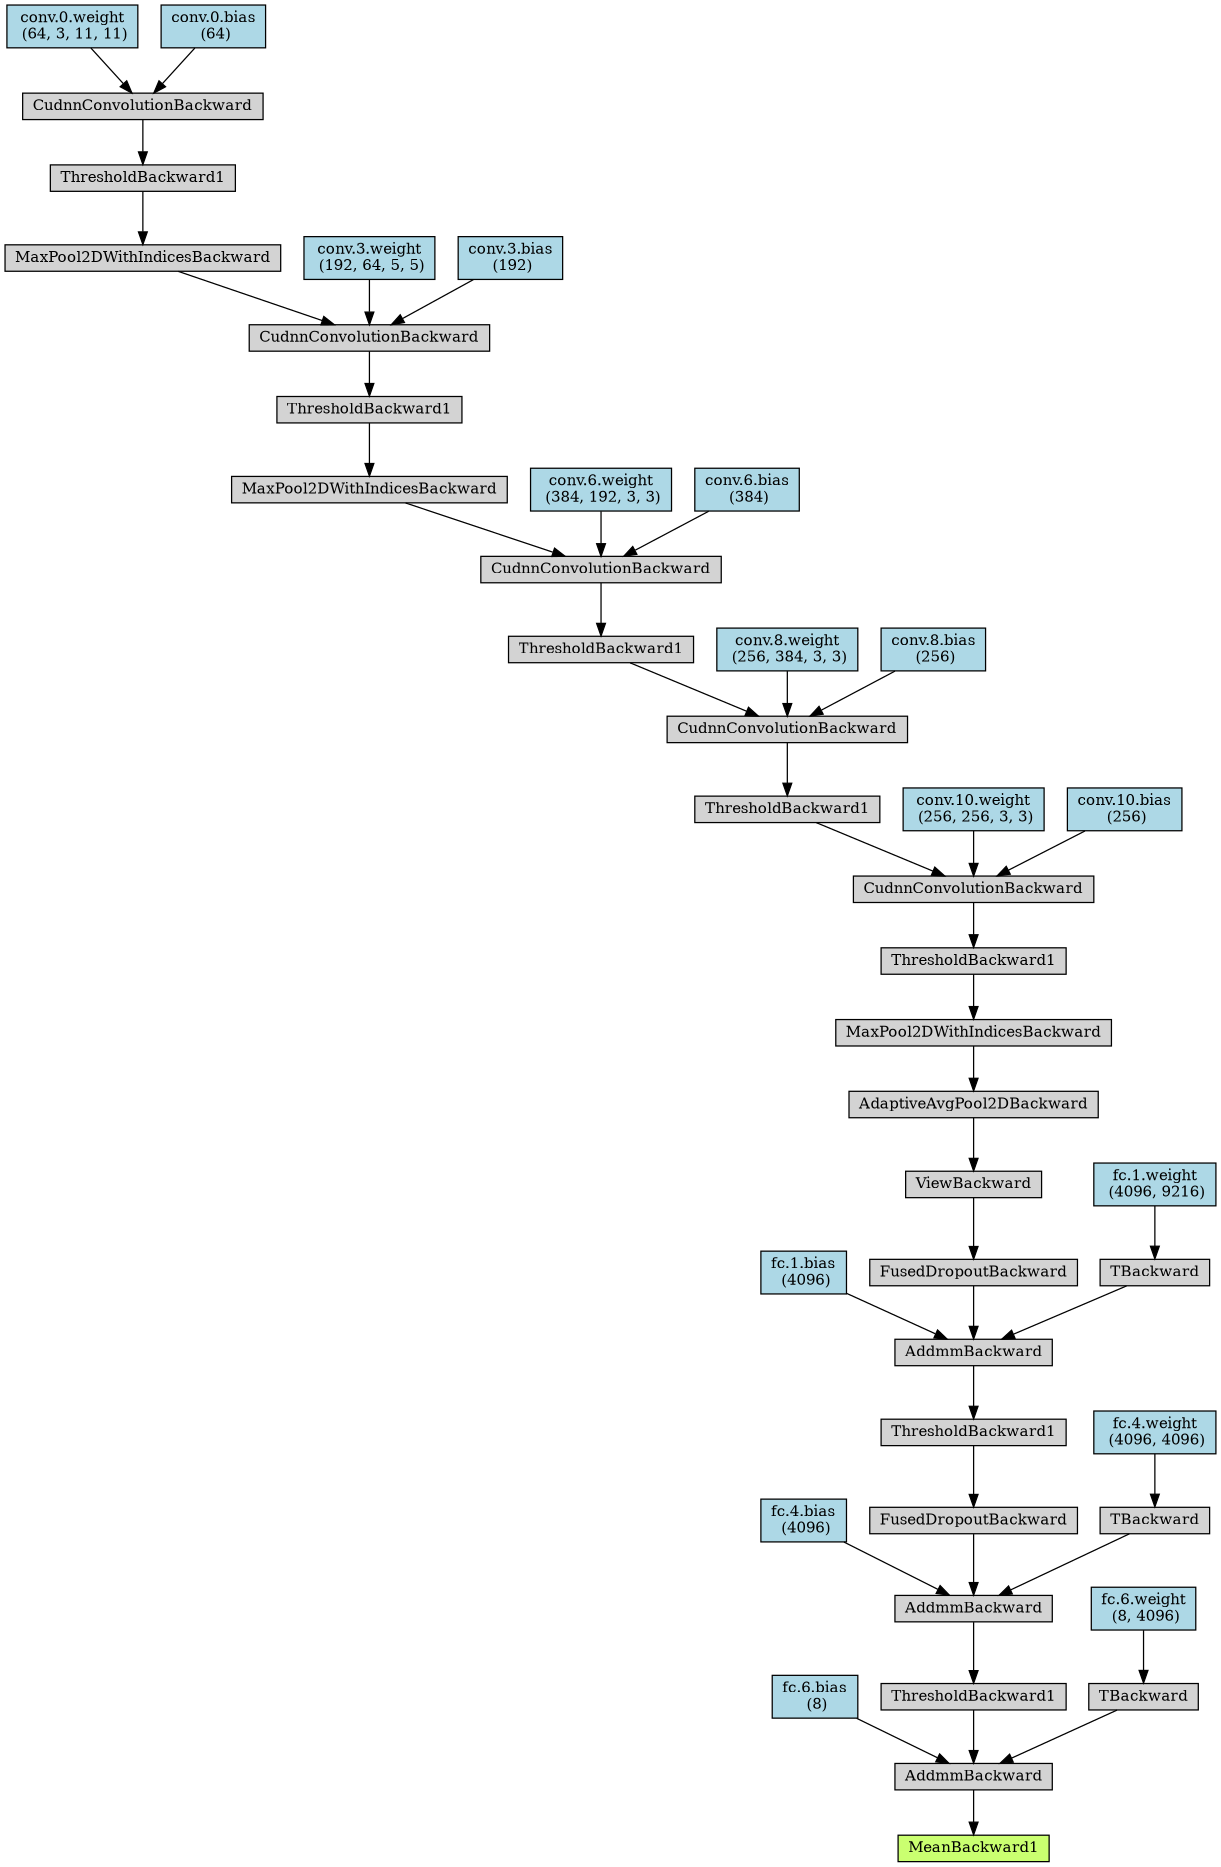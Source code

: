 digraph {
	graph [size="12.45,12.45"]
	node [align=left fontsize=12 height=0.2 ranksep=0.1 shape=box style=filled]
	140541002149448 [label=MeanBackward1 fillcolor=darkolivegreen1]
	140541002149504 -> 140541002149448
	140541002149504 [label=AddmmBackward]
	140541002149616 -> 140541002149504
	140541002149616 [label="fc.6.bias
 (8)" fillcolor=lightblue]
	140541002149672 -> 140541002149504
	140541002149672 [label=ThresholdBackward1]
	140541002149840 -> 140541002149672
	140541002149840 [label=AddmmBackward]
	140541002244224 -> 140541002149840
	140541002244224 [label="fc.4.bias
 (4096)" fillcolor=lightblue]
	140541002244280 -> 140541002149840
	140541002244280 [label=FusedDropoutBackward]
	140541002244448 -> 140541002244280
	140541002244448 [label=ThresholdBackward1]
	140541002244560 -> 140541002244448
	140541002244560 [label=AddmmBackward]
	140541002244672 -> 140541002244560
	140541002244672 [label="fc.1.bias
 (4096)" fillcolor=lightblue]
	140541002244728 -> 140541002244560
	140541002244728 [label=FusedDropoutBackward]
	140541002244896 -> 140541002244728
	140541002244896 [label=ViewBackward]
	140541002245008 -> 140541002244896
	140541002245008 [label=AdaptiveAvgPool2DBackward]
	140541002245176 -> 140541002245008
	140541002245176 [label=MaxPool2DWithIndicesBackward]
	140541002245344 -> 140541002245176
	140541002245344 [label=ThresholdBackward1]
	140541002245512 -> 140541002245344
	140541002245512 [label=CudnnConvolutionBackward]
	140541002245680 -> 140541002245512
	140541002245680 [label=ThresholdBackward1]
	140541002245904 -> 140541002245680
	140541002245904 [label=CudnnConvolutionBackward]
	140541002246072 -> 140541002245904
	140541002246072 [label=ThresholdBackward1]
	140541002246296 -> 140541002246072
	140541002246296 [label=CudnnConvolutionBackward]
	140541002246464 -> 140541002246296
	140541002246464 [label=MaxPool2DWithIndicesBackward]
	140541002246688 -> 140541002246464
	140541002246688 [label=ThresholdBackward1]
	140541002246856 -> 140541002246688
	140541002246856 [label=CudnnConvolutionBackward]
	140541002247024 -> 140541002246856
	140541002247024 [label=MaxPool2DWithIndicesBackward]
	140541002247248 -> 140541002247024
	140541002247248 [label=ThresholdBackward1]
	140541002247416 -> 140541002247248
	140541002247416 [label=CudnnConvolutionBackward]
	140541002247584 -> 140541002247416
	140541002247584 [label="conv.0.weight
 (64, 3, 11, 11)" fillcolor=lightblue]
	140541002247640 -> 140541002247416
	140541002247640 [label="conv.0.bias
 (64)" fillcolor=lightblue]
	140541002247080 -> 140541002246856
	140541002247080 [label="conv.3.weight
 (192, 64, 5, 5)" fillcolor=lightblue]
	140541002247136 -> 140541002246856
	140541002247136 [label="conv.3.bias
 (192)" fillcolor=lightblue]
	140541002246520 -> 140541002246296
	140541002246520 [label="conv.6.weight
 (384, 192, 3, 3)" fillcolor=lightblue]
	140541002246576 -> 140541002246296
	140541002246576 [label="conv.6.bias
 (384)" fillcolor=lightblue]
	140541002246128 -> 140541002245904
	140541002246128 [label="conv.8.weight
 (256, 384, 3, 3)" fillcolor=lightblue]
	140541002246184 -> 140541002245904
	140541002246184 [label="conv.8.bias
 (256)" fillcolor=lightblue]
	140541002245736 -> 140541002245512
	140541002245736 [label="conv.10.weight
 (256, 256, 3, 3)" fillcolor=lightblue]
	140541002245792 -> 140541002245512
	140541002245792 [label="conv.10.bias
 (256)" fillcolor=lightblue]
	140541002244784 -> 140541002244560
	140541002244784 [label=TBackward]
	140541002244952 -> 140541002244784
	140541002244952 [label="fc.1.weight
 (4096, 9216)" fillcolor=lightblue]
	140541002244336 -> 140541002149840
	140541002244336 [label=TBackward]
	140541002244504 -> 140541002244336
	140541002244504 [label="fc.4.weight
 (4096, 4096)" fillcolor=lightblue]
	140541002149728 -> 140541002149504
	140541002149728 [label=TBackward]
	140541002244168 -> 140541002149728
	140541002244168 [label="fc.6.weight
 (8, 4096)" fillcolor=lightblue]
}
